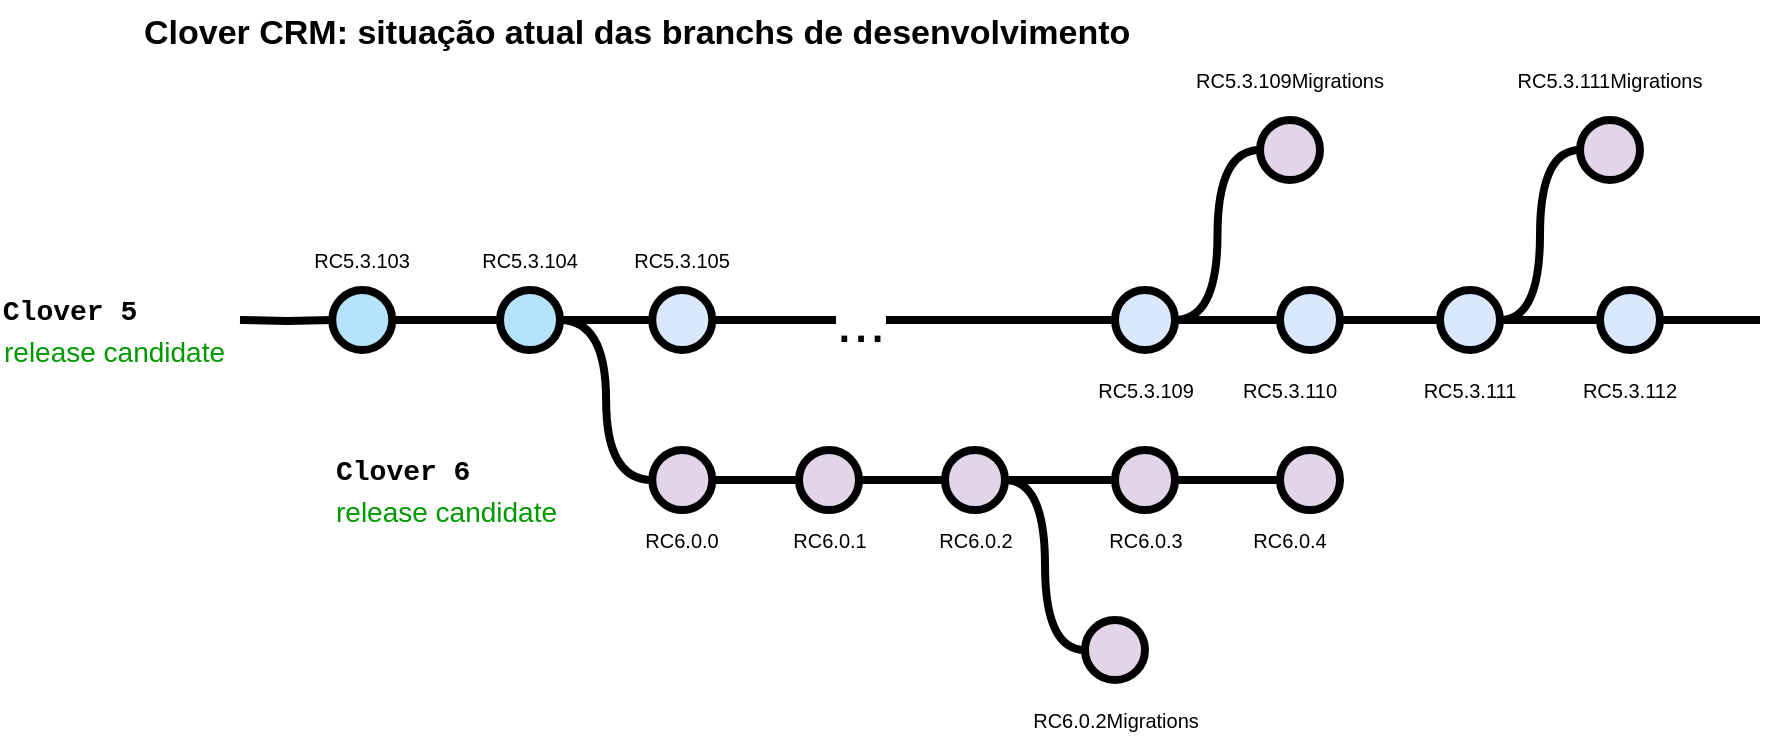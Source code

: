 <mxfile version="22.0.3" type="github">
  <diagram id="yPxyJZ8AM_hMuL3Unpa9" name="CRM svn flow">
    <mxGraphModel dx="794" dy="424" grid="1" gridSize="10" guides="1" tooltips="1" connect="1" arrows="1" fold="1" page="1" pageScale="1" pageWidth="1100" pageHeight="850" math="0" shadow="0">
      <root>
        <mxCell id="0" />
        <mxCell id="1" parent="0" />
        <UserObject label="Clover CRM: situação atual das branchs de desenvolvimento" link="https://nvie.com/posts/a-successful-git-branching-model/" id="9hBKPDzoitwpIBdzFDQ7-6">
          <mxCell style="text;whiteSpace=wrap;html=1;fontStyle=1;fontSize=17;" parent="1" vertex="1">
            <mxGeometry x="89.99" y="20" width="542.25" height="30" as="geometry" />
          </mxCell>
        </UserObject>
        <mxCell id="9hBKPDzoitwpIBdzFDQ7-23" value="" style="edgeStyle=orthogonalEdgeStyle;rounded=0;html=1;jettySize=auto;orthogonalLoop=1;plain-blue;endArrow=none;endFill=0;strokeWidth=4;strokeColor=#000000;" parent="1" source="9hBKPDzoitwpIBdzFDQ7-25" target="9hBKPDzoitwpIBdzFDQ7-26" edge="1">
          <mxGeometry x="304.5" y="180" as="geometry" />
        </mxCell>
        <mxCell id="9hBKPDzoitwpIBdzFDQ7-25" value="" style="verticalLabelPosition=bottom;verticalAlign=top;html=1;strokeWidth=4;shape=mxgraph.flowchart.on-page_reference;plain-blue;gradientColor=none;fillColor=#B5E3Fe;strokeColor=#000000;" parent="1" vertex="1">
          <mxGeometry x="186.12" y="165" width="30" height="30" as="geometry" />
        </mxCell>
        <mxCell id="9hBKPDzoitwpIBdzFDQ7-41" value="" style="edgeStyle=orthogonalEdgeStyle;curved=1;rounded=0;orthogonalLoop=1;jettySize=auto;html=1;endArrow=none;endFill=0;strokeWidth=4;fontFamily=Courier New;fontSize=16;" parent="1" source="9hBKPDzoitwpIBdzFDQ7-26" target="9hBKPDzoitwpIBdzFDQ7-40" edge="1">
          <mxGeometry relative="1" as="geometry" />
        </mxCell>
        <mxCell id="DQmd9B-JrPbI9yelVVGn-15" value="..." style="edgeLabel;html=1;align=center;verticalAlign=middle;resizable=0;points=[];fontSize=30;" parent="9hBKPDzoitwpIBdzFDQ7-41" vertex="1" connectable="0">
          <mxGeometry x="-0.264" relative="1" as="geometry">
            <mxPoint as="offset" />
          </mxGeometry>
        </mxCell>
        <mxCell id="9hBKPDzoitwpIBdzFDQ7-26" value="" style="verticalLabelPosition=bottom;verticalAlign=top;html=1;strokeWidth=4;shape=mxgraph.flowchart.on-page_reference;plain-blue;gradientColor=none;strokeColor=#000000;" parent="1" vertex="1">
          <mxGeometry x="346.12" y="165" width="30" height="30" as="geometry" />
        </mxCell>
        <mxCell id="9hBKPDzoitwpIBdzFDQ7-43" value="" style="edgeStyle=orthogonalEdgeStyle;curved=1;rounded=0;orthogonalLoop=1;jettySize=auto;html=1;endArrow=none;endFill=0;strokeWidth=4;fontFamily=Courier New;fontSize=16;" parent="1" source="9hBKPDzoitwpIBdzFDQ7-40" target="9hBKPDzoitwpIBdzFDQ7-42" edge="1">
          <mxGeometry relative="1" as="geometry" />
        </mxCell>
        <mxCell id="RGkxmiURNifqrZPpo3Dn-21" style="edgeStyle=orthogonalEdgeStyle;rounded=0;orthogonalLoop=1;jettySize=auto;html=1;entryX=0;entryY=0.5;entryDx=0;entryDy=0;curved=1;endArrow=none;endFill=0;strokeWidth=4;" edge="1" parent="1" source="9hBKPDzoitwpIBdzFDQ7-40" target="RGkxmiURNifqrZPpo3Dn-18">
          <mxGeometry relative="1" as="geometry" />
        </mxCell>
        <mxCell id="9hBKPDzoitwpIBdzFDQ7-40" value="" style="verticalLabelPosition=bottom;verticalAlign=top;html=1;strokeWidth=4;shape=mxgraph.flowchart.on-page_reference;plain-blue;gradientColor=none;strokeColor=#000000;" parent="1" vertex="1">
          <mxGeometry x="577.5" y="165" width="30" height="30" as="geometry" />
        </mxCell>
        <mxCell id="9hBKPDzoitwpIBdzFDQ7-56" value="" style="edgeStyle=orthogonalEdgeStyle;curved=1;rounded=0;orthogonalLoop=1;jettySize=auto;html=1;endArrow=none;endFill=0;strokeWidth=4;fontFamily=Courier New;fontSize=16;" parent="1" source="9hBKPDzoitwpIBdzFDQ7-42" target="9hBKPDzoitwpIBdzFDQ7-55" edge="1">
          <mxGeometry relative="1" as="geometry" />
        </mxCell>
        <mxCell id="9hBKPDzoitwpIBdzFDQ7-42" value="" style="verticalLabelPosition=bottom;verticalAlign=top;html=1;strokeWidth=4;shape=mxgraph.flowchart.on-page_reference;plain-blue;gradientColor=none;strokeColor=#000000;" parent="1" vertex="1">
          <mxGeometry x="660" y="165" width="30" height="30" as="geometry" />
        </mxCell>
        <mxCell id="RGkxmiURNifqrZPpo3Dn-27" style="edgeStyle=orthogonalEdgeStyle;rounded=0;orthogonalLoop=1;jettySize=auto;html=1;entryX=0;entryY=0.5;entryDx=0;entryDy=0;curved=1;strokeWidth=4;endArrow=none;endFill=0;" edge="1" parent="1" source="9hBKPDzoitwpIBdzFDQ7-55" target="RGkxmiURNifqrZPpo3Dn-25">
          <mxGeometry relative="1" as="geometry" />
        </mxCell>
        <mxCell id="9hBKPDzoitwpIBdzFDQ7-55" value="" style="verticalLabelPosition=bottom;verticalAlign=top;html=1;strokeWidth=4;shape=mxgraph.flowchart.on-page_reference;plain-blue;gradientColor=none;strokeColor=#000000;" parent="1" vertex="1">
          <mxGeometry x="740" y="165" width="30" height="30" as="geometry" />
        </mxCell>
        <mxCell id="9hBKPDzoitwpIBdzFDQ7-27" value="" style="edgeStyle=orthogonalEdgeStyle;rounded=0;html=1;jettySize=auto;orthogonalLoop=1;strokeWidth=4;endArrow=none;endFill=0;" parent="1" target="9hBKPDzoitwpIBdzFDQ7-25" edge="1">
          <mxGeometry x="204.5" y="180" as="geometry">
            <mxPoint x="140" y="180" as="sourcePoint" />
          </mxGeometry>
        </mxCell>
        <mxCell id="9hBKPDzoitwpIBdzFDQ7-28" value="Clover 5" style="text;html=1;strokeColor=none;fillColor=none;align=center;verticalAlign=middle;whiteSpace=wrap;overflow=hidden;fontSize=14;fontStyle=1;fontFamily=Courier New;" parent="1" vertex="1">
          <mxGeometry x="20" y="165" width="70" height="20" as="geometry" />
        </mxCell>
        <mxCell id="9hBKPDzoitwpIBdzFDQ7-29" style="edgeStyle=orthogonalEdgeStyle;curved=1;rounded=0;html=1;exitX=1;exitY=0.5;exitPerimeter=0;entryX=0;entryY=0.5;entryPerimeter=0;endArrow=none;endFill=0;jettySize=auto;orthogonalLoop=1;strokeWidth=4;fontSize=15;" parent="1" source="9hBKPDzoitwpIBdzFDQ7-30" target="9hBKPDzoitwpIBdzFDQ7-32" edge="1">
          <mxGeometry relative="1" as="geometry" />
        </mxCell>
        <mxCell id="9hBKPDzoitwpIBdzFDQ7-30" value="" style="verticalLabelPosition=bottom;verticalAlign=top;html=1;strokeWidth=4;shape=mxgraph.flowchart.on-page_reference;plain-purple;gradientColor=none;strokeColor=#000000;" parent="1" vertex="1">
          <mxGeometry x="346.13" y="245" width="30" height="30" as="geometry" />
        </mxCell>
        <mxCell id="9hBKPDzoitwpIBdzFDQ7-31" style="edgeStyle=orthogonalEdgeStyle;curved=1;rounded=0;html=1;exitX=1;exitY=0.5;exitPerimeter=0;entryX=0;entryY=0.5;entryPerimeter=0;endArrow=none;endFill=0;jettySize=auto;orthogonalLoop=1;strokeWidth=4;fontSize=15;" parent="1" source="9hBKPDzoitwpIBdzFDQ7-32" target="9hBKPDzoitwpIBdzFDQ7-34" edge="1">
          <mxGeometry relative="1" as="geometry" />
        </mxCell>
        <mxCell id="9hBKPDzoitwpIBdzFDQ7-32" value="" style="verticalLabelPosition=bottom;verticalAlign=top;html=1;strokeWidth=4;shape=mxgraph.flowchart.on-page_reference;plain-purple;gradientColor=none;strokeColor=#000000;" parent="1" vertex="1">
          <mxGeometry x="419.5" y="245" width="30" height="30" as="geometry" />
        </mxCell>
        <mxCell id="DQmd9B-JrPbI9yelVVGn-18" value="" style="edgeStyle=orthogonalEdgeStyle;rounded=0;orthogonalLoop=1;jettySize=auto;html=1;endArrow=none;endFill=0;curved=1;entryX=0;entryY=0.5;entryDx=0;entryDy=0;strokeWidth=4;" parent="1" source="9hBKPDzoitwpIBdzFDQ7-34" target="DQmd9B-JrPbI9yelVVGn-17" edge="1">
          <mxGeometry relative="1" as="geometry" />
        </mxCell>
        <mxCell id="RGkxmiURNifqrZPpo3Dn-6" style="edgeStyle=orthogonalEdgeStyle;rounded=0;orthogonalLoop=1;jettySize=auto;html=1;strokeWidth=4;endArrow=none;endFill=0;" edge="1" parent="1" source="9hBKPDzoitwpIBdzFDQ7-34" target="RGkxmiURNifqrZPpo3Dn-5">
          <mxGeometry relative="1" as="geometry">
            <Array as="points">
              <mxPoint x="560" y="260" />
              <mxPoint x="560" y="260" />
            </Array>
          </mxGeometry>
        </mxCell>
        <mxCell id="9hBKPDzoitwpIBdzFDQ7-34" value="" style="verticalLabelPosition=bottom;verticalAlign=top;html=1;strokeWidth=4;shape=mxgraph.flowchart.on-page_reference;plain-purple;gradientColor=none;strokeColor=#000000;" parent="1" vertex="1">
          <mxGeometry x="492.5" y="245" width="30" height="30" as="geometry" />
        </mxCell>
        <mxCell id="9hBKPDzoitwpIBdzFDQ7-35" value="Clover 6" style="text;html=1;strokeColor=none;fillColor=none;align=left;verticalAlign=middle;whiteSpace=wrap;overflow=hidden;fontSize=14;fontStyle=1;fontFamily=Courier New;" parent="1" vertex="1">
          <mxGeometry x="186.12" y="245" width="82.5" height="20" as="geometry" />
        </mxCell>
        <mxCell id="9hBKPDzoitwpIBdzFDQ7-37" value="release candidate" style="text;html=1;strokeColor=none;fillColor=none;align=left;verticalAlign=middle;whiteSpace=wrap;overflow=hidden;fontSize=14;fontStyle=0;fontColor=#009900;" parent="1" vertex="1">
          <mxGeometry x="20" y="185" width="132.25" height="20" as="geometry" />
        </mxCell>
        <mxCell id="9hBKPDzoitwpIBdzFDQ7-38" value="release candidate" style="text;html=1;strokeColor=none;fillColor=none;align=left;verticalAlign=middle;whiteSpace=wrap;overflow=hidden;fontSize=14;fontStyle=0;fontColor=#009900;" parent="1" vertex="1">
          <mxGeometry x="186.12" y="265" width="202.25" height="20" as="geometry" />
        </mxCell>
        <mxCell id="9hBKPDzoitwpIBdzFDQ7-39" value="RC5.3.103" style="text;html=1;strokeColor=none;fillColor=none;align=center;verticalAlign=middle;whiteSpace=wrap;overflow=hidden;fontSize=10;" parent="1" vertex="1">
          <mxGeometry x="166.12" y="140" width="70" height="20" as="geometry" />
        </mxCell>
        <mxCell id="9hBKPDzoitwpIBdzFDQ7-44" value="RC5.3.109" style="text;html=1;strokeColor=none;fillColor=none;align=center;verticalAlign=middle;whiteSpace=wrap;overflow=hidden;fontSize=10;" parent="1" vertex="1">
          <mxGeometry x="557.5" y="205" width="70" height="20" as="geometry" />
        </mxCell>
        <mxCell id="DQmd9B-JrPbI9yelVVGn-2" value="" style="verticalLabelPosition=bottom;verticalAlign=top;html=1;strokeWidth=4;shape=mxgraph.flowchart.on-page_reference;plain-blue;gradientColor=none;fillColor=#B5E3Fe;strokeColor=#000000;" parent="1" vertex="1">
          <mxGeometry x="270" y="165" width="30" height="30" as="geometry" />
        </mxCell>
        <mxCell id="DQmd9B-JrPbI9yelVVGn-3" value="RC5.3.104" style="text;html=1;strokeColor=none;fillColor=none;align=center;verticalAlign=middle;whiteSpace=wrap;overflow=hidden;fontSize=10;" parent="1" vertex="1">
          <mxGeometry x="250" y="140" width="70" height="20" as="geometry" />
        </mxCell>
        <mxCell id="DQmd9B-JrPbI9yelVVGn-5" value="RC6.0.0" style="text;html=1;strokeColor=none;fillColor=none;align=center;verticalAlign=middle;whiteSpace=wrap;overflow=hidden;fontSize=10;" parent="1" vertex="1">
          <mxGeometry x="326.12" y="280" width="70" height="20" as="geometry" />
        </mxCell>
        <mxCell id="DQmd9B-JrPbI9yelVVGn-8" style="edgeStyle=orthogonalEdgeStyle;curved=1;rounded=0;html=1;exitX=0;exitY=0.5;exitPerimeter=0;entryX=1;entryY=0.5;entryPerimeter=0;endArrow=none;endFill=0;jettySize=auto;orthogonalLoop=1;strokeWidth=4;fontSize=15;entryDx=0;entryDy=0;exitDx=0;exitDy=0;" parent="1" source="9hBKPDzoitwpIBdzFDQ7-30" target="DQmd9B-JrPbI9yelVVGn-2" edge="1">
          <mxGeometry relative="1" as="geometry">
            <mxPoint x="533" y="270" as="sourcePoint" />
            <mxPoint x="575" y="190" as="targetPoint" />
          </mxGeometry>
        </mxCell>
        <mxCell id="DQmd9B-JrPbI9yelVVGn-12" value="RC6.0.1" style="text;html=1;strokeColor=none;fillColor=none;align=center;verticalAlign=middle;whiteSpace=wrap;overflow=hidden;fontSize=10;" parent="1" vertex="1">
          <mxGeometry x="399.5" y="280" width="70" height="20" as="geometry" />
        </mxCell>
        <mxCell id="DQmd9B-JrPbI9yelVVGn-13" value="RC6.0.2" style="text;html=1;strokeColor=none;fillColor=none;align=center;verticalAlign=middle;whiteSpace=wrap;overflow=hidden;fontSize=10;" parent="1" vertex="1">
          <mxGeometry x="472.5" y="280" width="70" height="20" as="geometry" />
        </mxCell>
        <mxCell id="DQmd9B-JrPbI9yelVVGn-14" value="RC5.3.105" style="text;html=1;strokeColor=none;fillColor=none;align=center;verticalAlign=middle;whiteSpace=wrap;overflow=hidden;fontSize=10;" parent="1" vertex="1">
          <mxGeometry x="326.12" y="140" width="70" height="20" as="geometry" />
        </mxCell>
        <mxCell id="DQmd9B-JrPbI9yelVVGn-17" value="" style="ellipse;whiteSpace=wrap;html=1;verticalAlign=top;fillColor=#E1D5E7;strokeColor=#000000;strokeWidth=4;gradientColor=none;" parent="1" vertex="1">
          <mxGeometry x="562.5" y="330" width="30" height="30" as="geometry" />
        </mxCell>
        <mxCell id="DQmd9B-JrPbI9yelVVGn-19" value="RC6.0.2Migrations" style="text;html=1;strokeColor=none;fillColor=none;align=center;verticalAlign=middle;whiteSpace=wrap;overflow=hidden;fontSize=10;" parent="1" vertex="1">
          <mxGeometry x="527.5" y="370" width="100" height="20" as="geometry" />
        </mxCell>
        <mxCell id="RGkxmiURNifqrZPpo3Dn-1" value="RC5.3.110" style="text;html=1;strokeColor=none;fillColor=none;align=center;verticalAlign=middle;whiteSpace=wrap;overflow=hidden;fontSize=10;" vertex="1" parent="1">
          <mxGeometry x="630" y="205" width="70" height="20" as="geometry" />
        </mxCell>
        <mxCell id="RGkxmiURNifqrZPpo3Dn-2" value="RC5.3.111" style="text;html=1;strokeColor=none;fillColor=none;align=center;verticalAlign=middle;whiteSpace=wrap;overflow=hidden;fontSize=10;" vertex="1" parent="1">
          <mxGeometry x="720" y="205" width="70" height="20" as="geometry" />
        </mxCell>
        <mxCell id="RGkxmiURNifqrZPpo3Dn-5" value="" style="ellipse;whiteSpace=wrap;html=1;verticalAlign=top;fillColor=#E1D5E7;strokeColor=#000000;strokeWidth=4;gradientColor=none;" vertex="1" parent="1">
          <mxGeometry x="577.5" y="245" width="30" height="30" as="geometry" />
        </mxCell>
        <mxCell id="RGkxmiURNifqrZPpo3Dn-8" value="" style="ellipse;whiteSpace=wrap;html=1;verticalAlign=top;fillColor=#E1D5E7;strokeColor=#000000;strokeWidth=4;gradientColor=none;" vertex="1" parent="1">
          <mxGeometry x="660" y="245" width="30" height="30" as="geometry" />
        </mxCell>
        <mxCell id="RGkxmiURNifqrZPpo3Dn-15" style="edgeStyle=orthogonalEdgeStyle;rounded=0;orthogonalLoop=1;jettySize=auto;html=1;strokeWidth=4;endArrow=none;endFill=0;entryX=0;entryY=0.5;entryDx=0;entryDy=0;exitX=1;exitY=0.5;exitDx=0;exitDy=0;" edge="1" parent="1" source="RGkxmiURNifqrZPpo3Dn-5" target="RGkxmiURNifqrZPpo3Dn-8">
          <mxGeometry relative="1" as="geometry">
            <mxPoint x="533" y="270" as="sourcePoint" />
            <mxPoint x="588" y="270" as="targetPoint" />
            <Array as="points">
              <mxPoint x="630" y="260" />
              <mxPoint x="630" y="260" />
            </Array>
          </mxGeometry>
        </mxCell>
        <mxCell id="RGkxmiURNifqrZPpo3Dn-16" value="RC6.0.3" style="text;html=1;strokeColor=none;fillColor=none;align=center;verticalAlign=middle;whiteSpace=wrap;overflow=hidden;fontSize=10;" vertex="1" parent="1">
          <mxGeometry x="557.5" y="280" width="70" height="20" as="geometry" />
        </mxCell>
        <mxCell id="RGkxmiURNifqrZPpo3Dn-17" value="RC6.0.4" style="text;html=1;strokeColor=none;fillColor=none;align=center;verticalAlign=middle;whiteSpace=wrap;overflow=hidden;fontSize=10;" vertex="1" parent="1">
          <mxGeometry x="630" y="280" width="70" height="20" as="geometry" />
        </mxCell>
        <mxCell id="RGkxmiURNifqrZPpo3Dn-18" value="" style="ellipse;whiteSpace=wrap;html=1;verticalAlign=top;fillColor=#E1D5E7;strokeColor=#000000;strokeWidth=4;gradientColor=none;" vertex="1" parent="1">
          <mxGeometry x="650" y="80" width="30" height="30" as="geometry" />
        </mxCell>
        <mxCell id="RGkxmiURNifqrZPpo3Dn-19" value="RC5.3.109Migrations" style="text;html=1;strokeColor=none;fillColor=none;align=center;verticalAlign=middle;whiteSpace=wrap;overflow=hidden;fontSize=10;" vertex="1" parent="1">
          <mxGeometry x="615" y="50" width="100" height="20" as="geometry" />
        </mxCell>
        <mxCell id="RGkxmiURNifqrZPpo3Dn-22" value="" style="verticalLabelPosition=bottom;verticalAlign=top;html=1;strokeWidth=4;shape=mxgraph.flowchart.on-page_reference;plain-blue;gradientColor=none;strokeColor=#000000;" vertex="1" parent="1">
          <mxGeometry x="820" y="165" width="30" height="30" as="geometry" />
        </mxCell>
        <mxCell id="RGkxmiURNifqrZPpo3Dn-23" value="RC5.3.112" style="text;html=1;strokeColor=none;fillColor=none;align=center;verticalAlign=middle;whiteSpace=wrap;overflow=hidden;fontSize=10;" vertex="1" parent="1">
          <mxGeometry x="800" y="205" width="70" height="20" as="geometry" />
        </mxCell>
        <mxCell id="RGkxmiURNifqrZPpo3Dn-24" style="edgeStyle=orthogonalEdgeStyle;rounded=0;orthogonalLoop=1;jettySize=auto;html=1;entryX=0;entryY=0.5;entryDx=0;entryDy=0;entryPerimeter=0;strokeWidth=4;endArrow=none;endFill=0;" edge="1" parent="1" source="9hBKPDzoitwpIBdzFDQ7-55" target="RGkxmiURNifqrZPpo3Dn-22">
          <mxGeometry relative="1" as="geometry" />
        </mxCell>
        <mxCell id="RGkxmiURNifqrZPpo3Dn-25" value="" style="ellipse;whiteSpace=wrap;html=1;verticalAlign=top;fillColor=#E1D5E7;strokeColor=#000000;strokeWidth=4;gradientColor=none;" vertex="1" parent="1">
          <mxGeometry x="810" y="80" width="30" height="30" as="geometry" />
        </mxCell>
        <mxCell id="RGkxmiURNifqrZPpo3Dn-26" value="RC5.3.111Migrations" style="text;html=1;strokeColor=none;fillColor=none;align=center;verticalAlign=middle;whiteSpace=wrap;overflow=hidden;fontSize=10;" vertex="1" parent="1">
          <mxGeometry x="775" y="50" width="100" height="20" as="geometry" />
        </mxCell>
        <mxCell id="RGkxmiURNifqrZPpo3Dn-28" value="" style="edgeStyle=orthogonalEdgeStyle;rounded=0;html=1;jettySize=auto;orthogonalLoop=1;strokeWidth=4;endArrow=none;endFill=0;exitX=1;exitY=0.5;exitDx=0;exitDy=0;exitPerimeter=0;" edge="1" parent="1" source="RGkxmiURNifqrZPpo3Dn-22">
          <mxGeometry x="204.5" y="180" as="geometry">
            <mxPoint x="150" y="190" as="sourcePoint" />
            <mxPoint x="900" y="180" as="targetPoint" />
          </mxGeometry>
        </mxCell>
      </root>
    </mxGraphModel>
  </diagram>
</mxfile>

